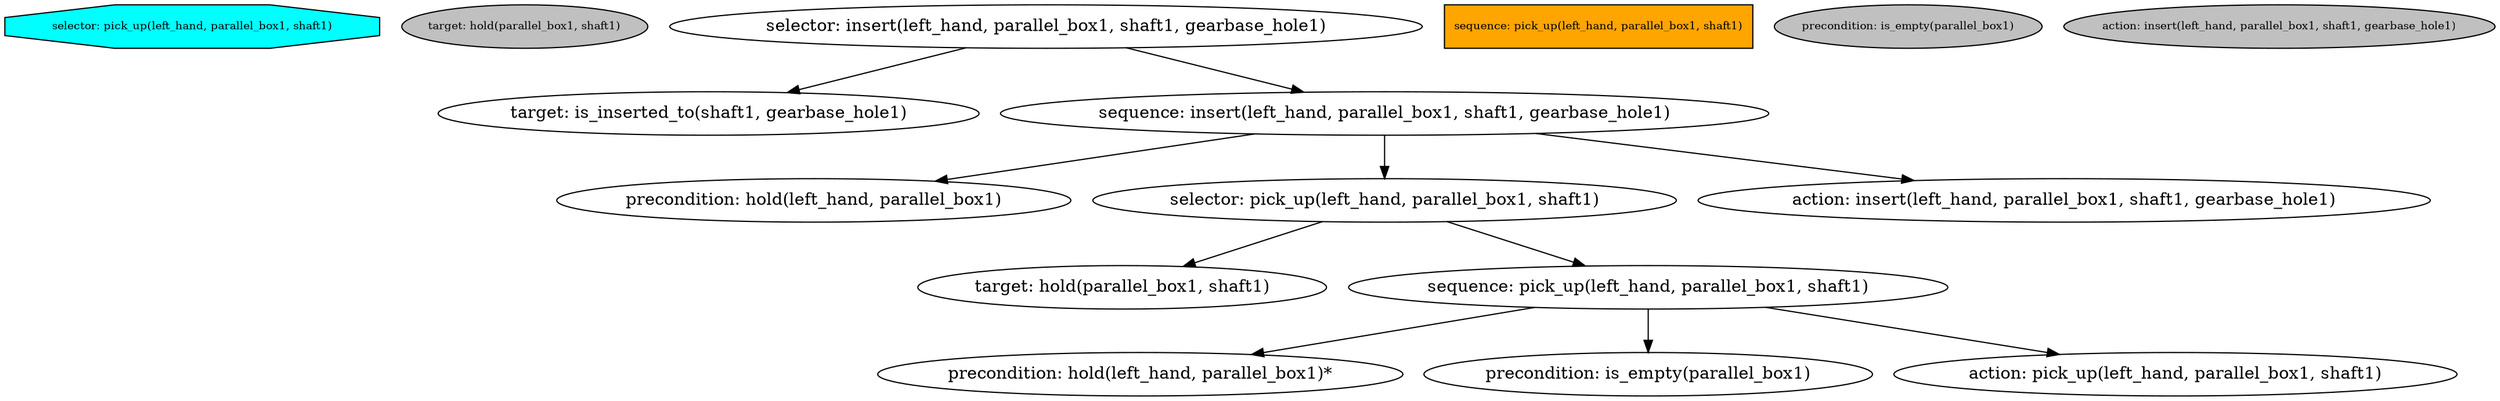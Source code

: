 digraph pastafarianism {
ordering=out;
graph [fontname="times-roman"];
node [fontname="times-roman"];
edge [fontname="times-roman"];
selector [fillcolor=cyan, fontcolor=black, fontsize=9, label="selector: insert(left_hand, parallel_box1, shaft1, gearbase_hole1)", shape=octagon, style=filled];
target [fillcolor=gray, fontcolor=black, fontsize=9, label="target: is_inserted_to(shaft1, gearbase_hole1)", shape=ellipse, style=filled];
"selector: insert(left_hand, parallel_box1, shaft1, gearbase_hole1)" -> "target: is_inserted_to(shaft1, gearbase_hole1)";
sequence [fillcolor=orange, fontcolor=black, fontsize=9, label="sequence: insert(left_hand, parallel_box1, shaft1, gearbase_hole1)", shape=box, style=filled];
"selector: insert(left_hand, parallel_box1, shaft1, gearbase_hole1)" -> "sequence: insert(left_hand, parallel_box1, shaft1, gearbase_hole1)";
precondition [fillcolor=gray, fontcolor=black, fontsize=9, label="precondition: hold(left_hand, parallel_box1)", shape=ellipse, style=filled];
"sequence: insert(left_hand, parallel_box1, shaft1, gearbase_hole1)" -> "precondition: hold(left_hand, parallel_box1)";
selector [fillcolor=cyan, fontcolor=black, fontsize=9, label="selector: pick_up(left_hand, parallel_box1, shaft1)", shape=octagon, style=filled];
"sequence: insert(left_hand, parallel_box1, shaft1, gearbase_hole1)" -> "selector: pick_up(left_hand, parallel_box1, shaft1)";
target [fillcolor=gray, fontcolor=black, fontsize=9, label="target: hold(parallel_box1, shaft1)", shape=ellipse, style=filled];
"selector: pick_up(left_hand, parallel_box1, shaft1)" -> "target: hold(parallel_box1, shaft1)";
sequence [fillcolor=orange, fontcolor=black, fontsize=9, label="sequence: pick_up(left_hand, parallel_box1, shaft1)", shape=box, style=filled];
"selector: pick_up(left_hand, parallel_box1, shaft1)" -> "sequence: pick_up(left_hand, parallel_box1, shaft1)";
precondition [fillcolor=gray, fontcolor=black, fontsize=9, label="precondition: hold(left_hand, parallel_box1)*", shape=ellipse, style=filled];
"sequence: pick_up(left_hand, parallel_box1, shaft1)" -> "precondition: hold(left_hand, parallel_box1)*";
precondition [fillcolor=gray, fontcolor=black, fontsize=9, label="precondition: is_empty(parallel_box1)", shape=ellipse, style=filled];
"sequence: pick_up(left_hand, parallel_box1, shaft1)" -> "precondition: is_empty(parallel_box1)";
action [fillcolor=gray, fontcolor=black, fontsize=9, label="action: pick_up(left_hand, parallel_box1, shaft1)", shape=ellipse, style=filled];
"sequence: pick_up(left_hand, parallel_box1, shaft1)" -> "action: pick_up(left_hand, parallel_box1, shaft1)";
action [fillcolor=gray, fontcolor=black, fontsize=9, label="action: insert(left_hand, parallel_box1, shaft1, gearbase_hole1)", shape=ellipse, style=filled];
"sequence: insert(left_hand, parallel_box1, shaft1, gearbase_hole1)" -> "action: insert(left_hand, parallel_box1, shaft1, gearbase_hole1)";
}
